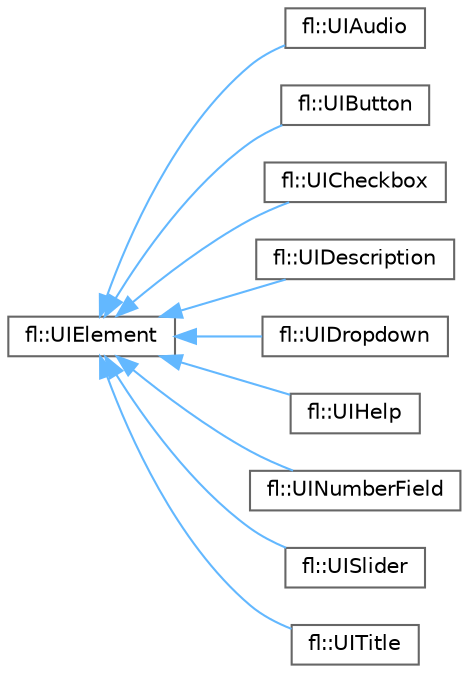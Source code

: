 digraph "Graphical Class Hierarchy"
{
 // INTERACTIVE_SVG=YES
 // LATEX_PDF_SIZE
  bgcolor="transparent";
  edge [fontname=Helvetica,fontsize=10,labelfontname=Helvetica,labelfontsize=10];
  node [fontname=Helvetica,fontsize=10,shape=box,height=0.2,width=0.4];
  rankdir="LR";
  Node0 [id="Node000000",label="fl::UIElement",height=0.2,width=0.4,color="grey40", fillcolor="white", style="filled",URL="$df/d7b/classfl_1_1_u_i_element.html",tooltip=" "];
  Node0 -> Node1 [id="edge201_Node000000_Node000001",dir="back",color="steelblue1",style="solid",tooltip=" "];
  Node1 [id="Node000001",label="fl::UIAudio",height=0.2,width=0.4,color="grey40", fillcolor="white", style="filled",URL="$d2/d4d/classfl_1_1_u_i_audio.html",tooltip=" "];
  Node0 -> Node2 [id="edge202_Node000000_Node000002",dir="back",color="steelblue1",style="solid",tooltip=" "];
  Node2 [id="Node000002",label="fl::UIButton",height=0.2,width=0.4,color="grey40", fillcolor="white", style="filled",URL="$d3/d1d/classfl_1_1_u_i_button.html",tooltip=" "];
  Node0 -> Node3 [id="edge203_Node000000_Node000003",dir="back",color="steelblue1",style="solid",tooltip=" "];
  Node3 [id="Node000003",label="fl::UICheckbox",height=0.2,width=0.4,color="grey40", fillcolor="white", style="filled",URL="$d7/dfe/classfl_1_1_u_i_checkbox.html",tooltip=" "];
  Node0 -> Node4 [id="edge204_Node000000_Node000004",dir="back",color="steelblue1",style="solid",tooltip=" "];
  Node4 [id="Node000004",label="fl::UIDescription",height=0.2,width=0.4,color="grey40", fillcolor="white", style="filled",URL="$de/d86/classfl_1_1_u_i_description.html",tooltip=" "];
  Node0 -> Node5 [id="edge205_Node000000_Node000005",dir="back",color="steelblue1",style="solid",tooltip=" "];
  Node5 [id="Node000005",label="fl::UIDropdown",height=0.2,width=0.4,color="grey40", fillcolor="white", style="filled",URL="$d1/dc6/classfl_1_1_u_i_dropdown.html",tooltip=" "];
  Node0 -> Node6 [id="edge206_Node000000_Node000006",dir="back",color="steelblue1",style="solid",tooltip=" "];
  Node6 [id="Node000006",label="fl::UIHelp",height=0.2,width=0.4,color="grey40", fillcolor="white", style="filled",URL="$df/d0e/classfl_1_1_u_i_help.html",tooltip=" "];
  Node0 -> Node7 [id="edge207_Node000000_Node000007",dir="back",color="steelblue1",style="solid",tooltip=" "];
  Node7 [id="Node000007",label="fl::UINumberField",height=0.2,width=0.4,color="grey40", fillcolor="white", style="filled",URL="$d9/d5f/classfl_1_1_u_i_number_field.html",tooltip=" "];
  Node0 -> Node8 [id="edge208_Node000000_Node000008",dir="back",color="steelblue1",style="solid",tooltip=" "];
  Node8 [id="Node000008",label="fl::UISlider",height=0.2,width=0.4,color="grey40", fillcolor="white", style="filled",URL="$dd/d47/classfl_1_1_u_i_slider.html",tooltip=" "];
  Node0 -> Node9 [id="edge209_Node000000_Node000009",dir="back",color="steelblue1",style="solid",tooltip=" "];
  Node9 [id="Node000009",label="fl::UITitle",height=0.2,width=0.4,color="grey40", fillcolor="white", style="filled",URL="$d9/d82/classfl_1_1_u_i_title.html",tooltip=" "];
}
